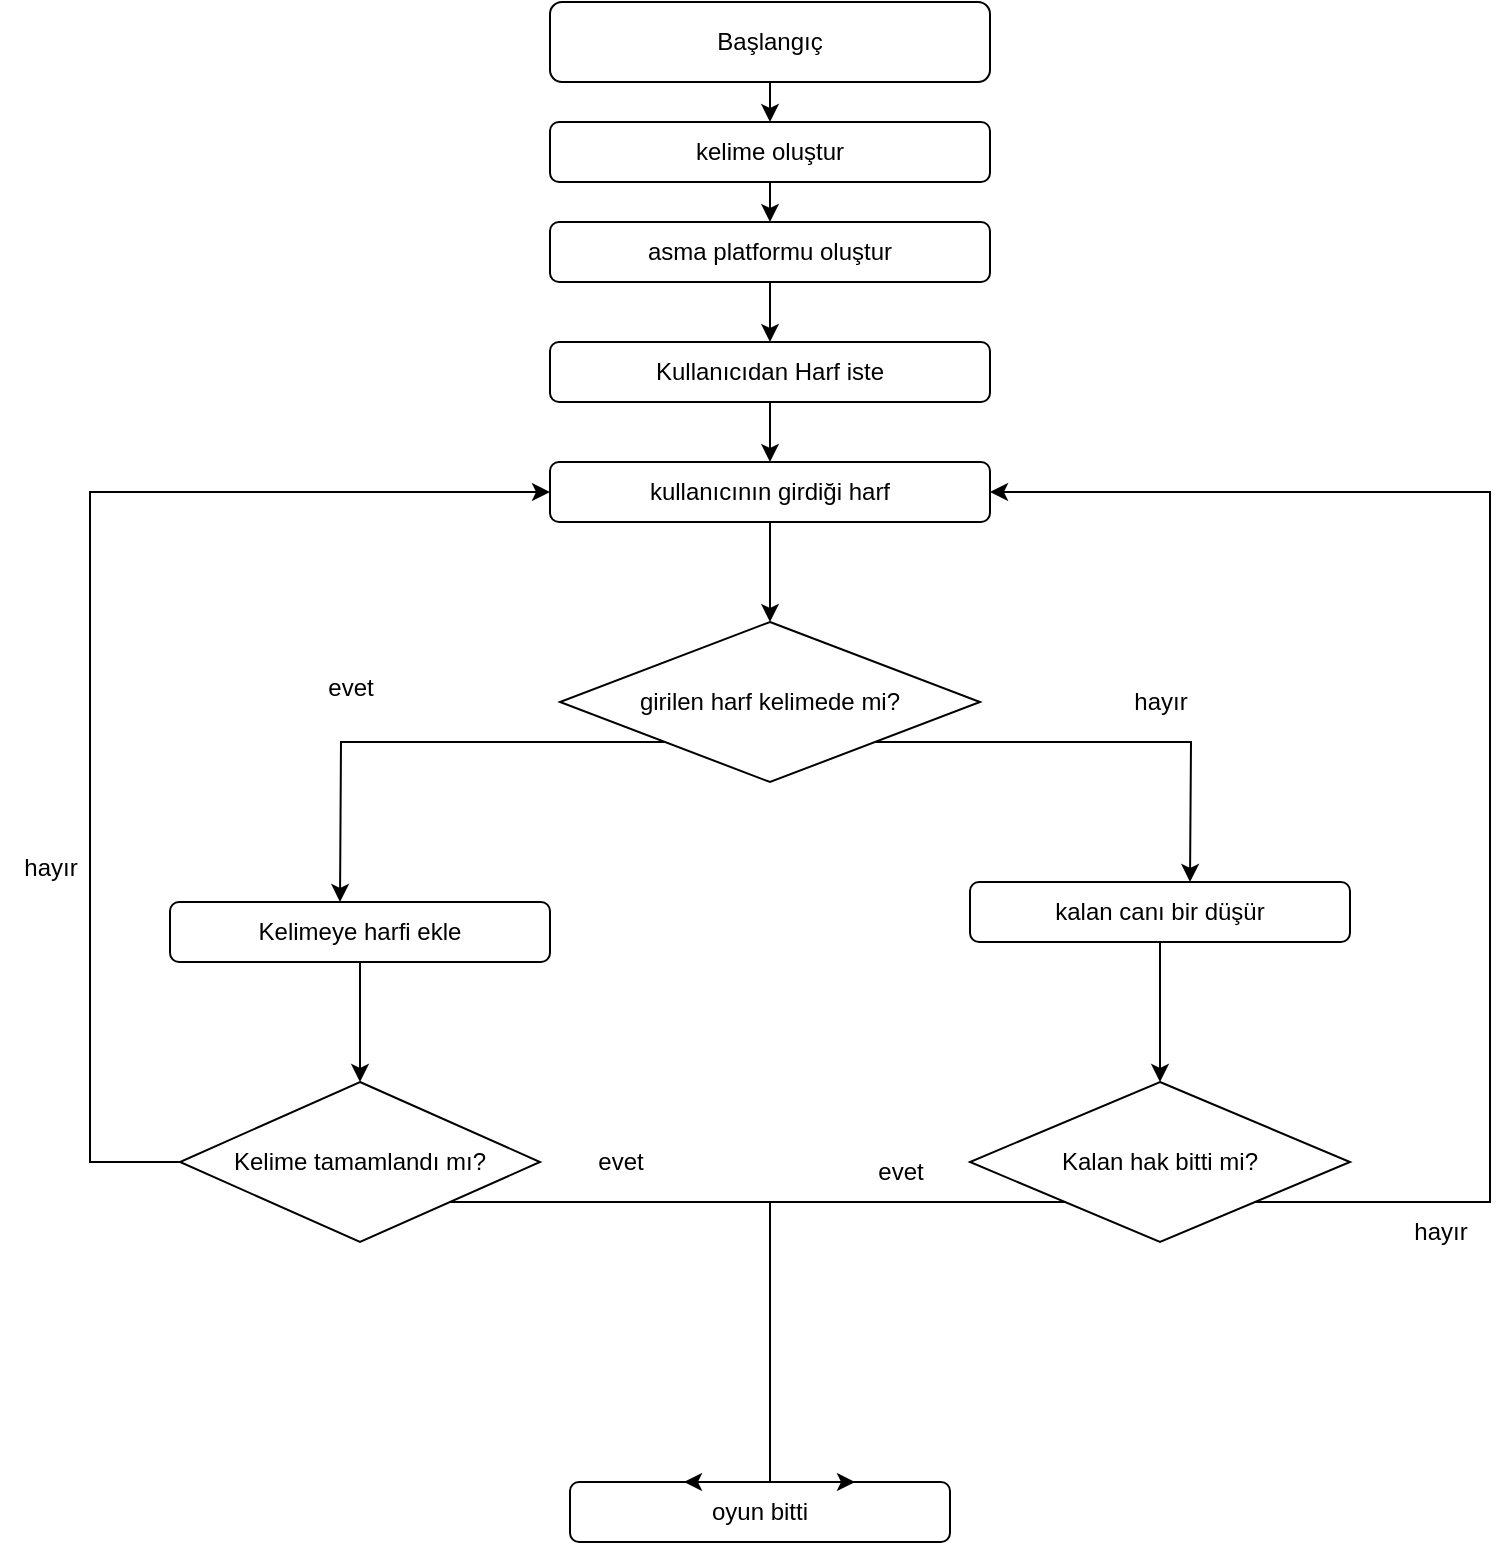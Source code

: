 <mxfile version="21.6.8" type="google">
  <diagram name="Sayfa -1" id="jnzvnTUpRD-H69lgYlGA">
    <mxGraphModel grid="1" page="1" gridSize="10" guides="1" tooltips="1" connect="1" arrows="1" fold="1" pageScale="1" pageWidth="827" pageHeight="1169" math="0" shadow="0">
      <root>
        <mxCell id="0" />
        <mxCell id="1" parent="0" />
        <mxCell id="jyzeREe8RjWVEG3jsHg6-3" style="edgeStyle=orthogonalEdgeStyle;rounded=0;orthogonalLoop=1;jettySize=auto;html=1;exitX=0.5;exitY=1;exitDx=0;exitDy=0;entryX=0.5;entryY=0;entryDx=0;entryDy=0;" edge="1" parent="1" source="jyzeREe8RjWVEG3jsHg6-1" target="jyzeREe8RjWVEG3jsHg6-2">
          <mxGeometry relative="1" as="geometry" />
        </mxCell>
        <mxCell id="jyzeREe8RjWVEG3jsHg6-1" value="Başlangıç" style="rounded=1;whiteSpace=wrap;html=1;" vertex="1" parent="1">
          <mxGeometry x="300" width="220" height="40" as="geometry" />
        </mxCell>
        <mxCell id="jyzeREe8RjWVEG3jsHg6-6" style="edgeStyle=orthogonalEdgeStyle;rounded=0;orthogonalLoop=1;jettySize=auto;html=1;exitX=0.5;exitY=1;exitDx=0;exitDy=0;entryX=0.5;entryY=0;entryDx=0;entryDy=0;" edge="1" parent="1" source="jyzeREe8RjWVEG3jsHg6-2" target="jyzeREe8RjWVEG3jsHg6-4">
          <mxGeometry relative="1" as="geometry" />
        </mxCell>
        <mxCell id="jyzeREe8RjWVEG3jsHg6-2" value="kelime oluştur" style="rounded=1;whiteSpace=wrap;html=1;" vertex="1" parent="1">
          <mxGeometry x="300" y="60" width="220" height="30" as="geometry" />
        </mxCell>
        <mxCell id="jyzeREe8RjWVEG3jsHg6-34" style="edgeStyle=orthogonalEdgeStyle;rounded=0;orthogonalLoop=1;jettySize=auto;html=1;exitX=0.5;exitY=1;exitDx=0;exitDy=0;entryX=0.5;entryY=0;entryDx=0;entryDy=0;" edge="1" parent="1" source="jyzeREe8RjWVEG3jsHg6-4" target="jyzeREe8RjWVEG3jsHg6-33">
          <mxGeometry relative="1" as="geometry" />
        </mxCell>
        <mxCell id="jyzeREe8RjWVEG3jsHg6-4" value="asma platformu oluştur" style="rounded=1;whiteSpace=wrap;html=1;" vertex="1" parent="1">
          <mxGeometry x="300" y="110" width="220" height="30" as="geometry" />
        </mxCell>
        <mxCell id="jyzeREe8RjWVEG3jsHg6-14" style="edgeStyle=orthogonalEdgeStyle;rounded=0;orthogonalLoop=1;jettySize=auto;html=1;exitX=0.5;exitY=1;exitDx=0;exitDy=0;entryX=0.5;entryY=0;entryDx=0;entryDy=0;" edge="1" parent="1" source="jyzeREe8RjWVEG3jsHg6-7" target="jyzeREe8RjWVEG3jsHg6-9">
          <mxGeometry relative="1" as="geometry" />
        </mxCell>
        <mxCell id="jyzeREe8RjWVEG3jsHg6-7" value="kullanıcının girdiği harf" style="rounded=1;whiteSpace=wrap;html=1;" vertex="1" parent="1">
          <mxGeometry x="300" y="230" width="220" height="30" as="geometry" />
        </mxCell>
        <mxCell id="jyzeREe8RjWVEG3jsHg6-15" style="edgeStyle=orthogonalEdgeStyle;rounded=0;orthogonalLoop=1;jettySize=auto;html=1;exitX=0;exitY=1;exitDx=0;exitDy=0;" edge="1" parent="1" source="jyzeREe8RjWVEG3jsHg6-9">
          <mxGeometry relative="1" as="geometry">
            <mxPoint x="195" y="450" as="targetPoint" />
          </mxGeometry>
        </mxCell>
        <mxCell id="jyzeREe8RjWVEG3jsHg6-16" style="edgeStyle=orthogonalEdgeStyle;rounded=0;orthogonalLoop=1;jettySize=auto;html=1;exitX=1;exitY=1;exitDx=0;exitDy=0;" edge="1" parent="1" source="jyzeREe8RjWVEG3jsHg6-9">
          <mxGeometry relative="1" as="geometry">
            <mxPoint x="620" y="440" as="targetPoint" />
          </mxGeometry>
        </mxCell>
        <mxCell id="jyzeREe8RjWVEG3jsHg6-9" value="girilen harf kelimede mi?" style="rhombus;whiteSpace=wrap;html=1;" vertex="1" parent="1">
          <mxGeometry x="305" y="310" width="210" height="80" as="geometry" />
        </mxCell>
        <mxCell id="jyzeREe8RjWVEG3jsHg6-17" style="edgeStyle=orthogonalEdgeStyle;rounded=0;orthogonalLoop=1;jettySize=auto;html=1;exitX=0.5;exitY=1;exitDx=0;exitDy=0;entryX=0.5;entryY=0;entryDx=0;entryDy=0;" edge="1" parent="1" source="jyzeREe8RjWVEG3jsHg6-10" target="jyzeREe8RjWVEG3jsHg6-13">
          <mxGeometry relative="1" as="geometry" />
        </mxCell>
        <mxCell id="jyzeREe8RjWVEG3jsHg6-10" value="Kelimeye harfi ekle" style="rounded=1;whiteSpace=wrap;html=1;" vertex="1" parent="1">
          <mxGeometry x="110" y="450" width="190" height="30" as="geometry" />
        </mxCell>
        <mxCell id="jyzeREe8RjWVEG3jsHg6-30" style="edgeStyle=orthogonalEdgeStyle;rounded=0;orthogonalLoop=1;jettySize=auto;html=1;exitX=0.5;exitY=1;exitDx=0;exitDy=0;entryX=0.5;entryY=0;entryDx=0;entryDy=0;" edge="1" parent="1" source="jyzeREe8RjWVEG3jsHg6-11" target="jyzeREe8RjWVEG3jsHg6-24">
          <mxGeometry relative="1" as="geometry" />
        </mxCell>
        <mxCell id="jyzeREe8RjWVEG3jsHg6-11" value="kalan canı bir düşür" style="rounded=1;whiteSpace=wrap;html=1;" vertex="1" parent="1">
          <mxGeometry x="510" y="440" width="190" height="30" as="geometry" />
        </mxCell>
        <mxCell id="jyzeREe8RjWVEG3jsHg6-12" value="oyun bitti" style="rounded=1;whiteSpace=wrap;html=1;" vertex="1" parent="1">
          <mxGeometry x="310" y="740" width="190" height="30" as="geometry" />
        </mxCell>
        <mxCell id="jyzeREe8RjWVEG3jsHg6-22" style="edgeStyle=orthogonalEdgeStyle;rounded=0;orthogonalLoop=1;jettySize=auto;html=1;exitX=0;exitY=0.5;exitDx=0;exitDy=0;entryX=0;entryY=0.5;entryDx=0;entryDy=0;" edge="1" parent="1" source="jyzeREe8RjWVEG3jsHg6-13" target="jyzeREe8RjWVEG3jsHg6-7">
          <mxGeometry relative="1" as="geometry">
            <Array as="points">
              <mxPoint x="70" y="580" />
              <mxPoint x="70" y="245" />
            </Array>
          </mxGeometry>
        </mxCell>
        <mxCell id="jyzeREe8RjWVEG3jsHg6-26" style="edgeStyle=orthogonalEdgeStyle;rounded=0;orthogonalLoop=1;jettySize=auto;html=1;exitX=1;exitY=1;exitDx=0;exitDy=0;entryX=0.3;entryY=0;entryDx=0;entryDy=0;entryPerimeter=0;" edge="1" parent="1" source="jyzeREe8RjWVEG3jsHg6-13" target="jyzeREe8RjWVEG3jsHg6-12">
          <mxGeometry relative="1" as="geometry">
            <Array as="points">
              <mxPoint x="410" y="600" />
              <mxPoint x="410" y="740" />
            </Array>
          </mxGeometry>
        </mxCell>
        <mxCell id="jyzeREe8RjWVEG3jsHg6-13" value="Kelime tamamlandı mı?&lt;br&gt;" style="rhombus;whiteSpace=wrap;html=1;" vertex="1" parent="1">
          <mxGeometry x="115" y="540" width="180" height="80" as="geometry" />
        </mxCell>
        <mxCell id="jyzeREe8RjWVEG3jsHg6-18" value="evet" style="text;html=1;align=center;verticalAlign=middle;resizable=0;points=[];autosize=1;strokeColor=none;fillColor=none;" vertex="1" parent="1">
          <mxGeometry x="175" y="328" width="50" height="30" as="geometry" />
        </mxCell>
        <mxCell id="jyzeREe8RjWVEG3jsHg6-19" value="hayır" style="text;html=1;align=center;verticalAlign=middle;resizable=0;points=[];autosize=1;strokeColor=none;fillColor=none;" vertex="1" parent="1">
          <mxGeometry x="580" y="335" width="50" height="30" as="geometry" />
        </mxCell>
        <mxCell id="jyzeREe8RjWVEG3jsHg6-23" value="hayır" style="text;html=1;align=center;verticalAlign=middle;resizable=0;points=[];autosize=1;strokeColor=none;fillColor=none;" vertex="1" parent="1">
          <mxGeometry x="25" y="418" width="50" height="30" as="geometry" />
        </mxCell>
        <mxCell id="jyzeREe8RjWVEG3jsHg6-27" style="edgeStyle=orthogonalEdgeStyle;rounded=0;orthogonalLoop=1;jettySize=auto;html=1;exitX=0;exitY=1;exitDx=0;exitDy=0;entryX=0.75;entryY=0;entryDx=0;entryDy=0;" edge="1" parent="1" source="jyzeREe8RjWVEG3jsHg6-24" target="jyzeREe8RjWVEG3jsHg6-12">
          <mxGeometry relative="1" as="geometry">
            <Array as="points">
              <mxPoint x="410" y="600" />
              <mxPoint x="410" y="740" />
            </Array>
          </mxGeometry>
        </mxCell>
        <mxCell id="jyzeREe8RjWVEG3jsHg6-31" style="edgeStyle=orthogonalEdgeStyle;rounded=0;orthogonalLoop=1;jettySize=auto;html=1;exitX=1;exitY=1;exitDx=0;exitDy=0;entryX=1;entryY=0.5;entryDx=0;entryDy=0;" edge="1" parent="1" source="jyzeREe8RjWVEG3jsHg6-24" target="jyzeREe8RjWVEG3jsHg6-7">
          <mxGeometry relative="1" as="geometry">
            <Array as="points">
              <mxPoint x="770" y="600" />
              <mxPoint x="770" y="245" />
            </Array>
          </mxGeometry>
        </mxCell>
        <mxCell id="jyzeREe8RjWVEG3jsHg6-24" value="Kalan hak bitti mi?" style="rhombus;whiteSpace=wrap;html=1;" vertex="1" parent="1">
          <mxGeometry x="510" y="540" width="190" height="80" as="geometry" />
        </mxCell>
        <mxCell id="jyzeREe8RjWVEG3jsHg6-28" value="evet&lt;br&gt;" style="text;html=1;align=center;verticalAlign=middle;resizable=0;points=[];autosize=1;strokeColor=none;fillColor=none;" vertex="1" parent="1">
          <mxGeometry x="310" y="565" width="50" height="30" as="geometry" />
        </mxCell>
        <mxCell id="jyzeREe8RjWVEG3jsHg6-29" value="evet" style="text;html=1;align=center;verticalAlign=middle;resizable=0;points=[];autosize=1;strokeColor=none;fillColor=none;" vertex="1" parent="1">
          <mxGeometry x="450" y="570" width="50" height="30" as="geometry" />
        </mxCell>
        <mxCell id="jyzeREe8RjWVEG3jsHg6-32" value="hayır" style="text;html=1;align=center;verticalAlign=middle;resizable=0;points=[];autosize=1;strokeColor=none;fillColor=none;" vertex="1" parent="1">
          <mxGeometry x="720" y="600" width="50" height="30" as="geometry" />
        </mxCell>
        <mxCell id="jyzeREe8RjWVEG3jsHg6-35" style="edgeStyle=orthogonalEdgeStyle;rounded=0;orthogonalLoop=1;jettySize=auto;html=1;exitX=0.5;exitY=1;exitDx=0;exitDy=0;entryX=0.5;entryY=0;entryDx=0;entryDy=0;" edge="1" parent="1" source="jyzeREe8RjWVEG3jsHg6-33" target="jyzeREe8RjWVEG3jsHg6-7">
          <mxGeometry relative="1" as="geometry" />
        </mxCell>
        <mxCell id="jyzeREe8RjWVEG3jsHg6-33" value="Kullanıcıdan Harf iste" style="rounded=1;whiteSpace=wrap;html=1;" vertex="1" parent="1">
          <mxGeometry x="300" y="170" width="220" height="30" as="geometry" />
        </mxCell>
      </root>
    </mxGraphModel>
  </diagram>
</mxfile>
